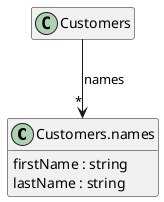 @startuml
hide <<Path>> circle
hide <<Response>> circle
hide <<Parameter>> circle
hide empty methods
hide empty fields
set namespaceSeparator none

class "Customers.names" {
  {field} firstName : string
  {field} lastName : string
}

class "Customers" {
}

"Customers" --> "*" "Customers.names"  :  "names"

@enduml